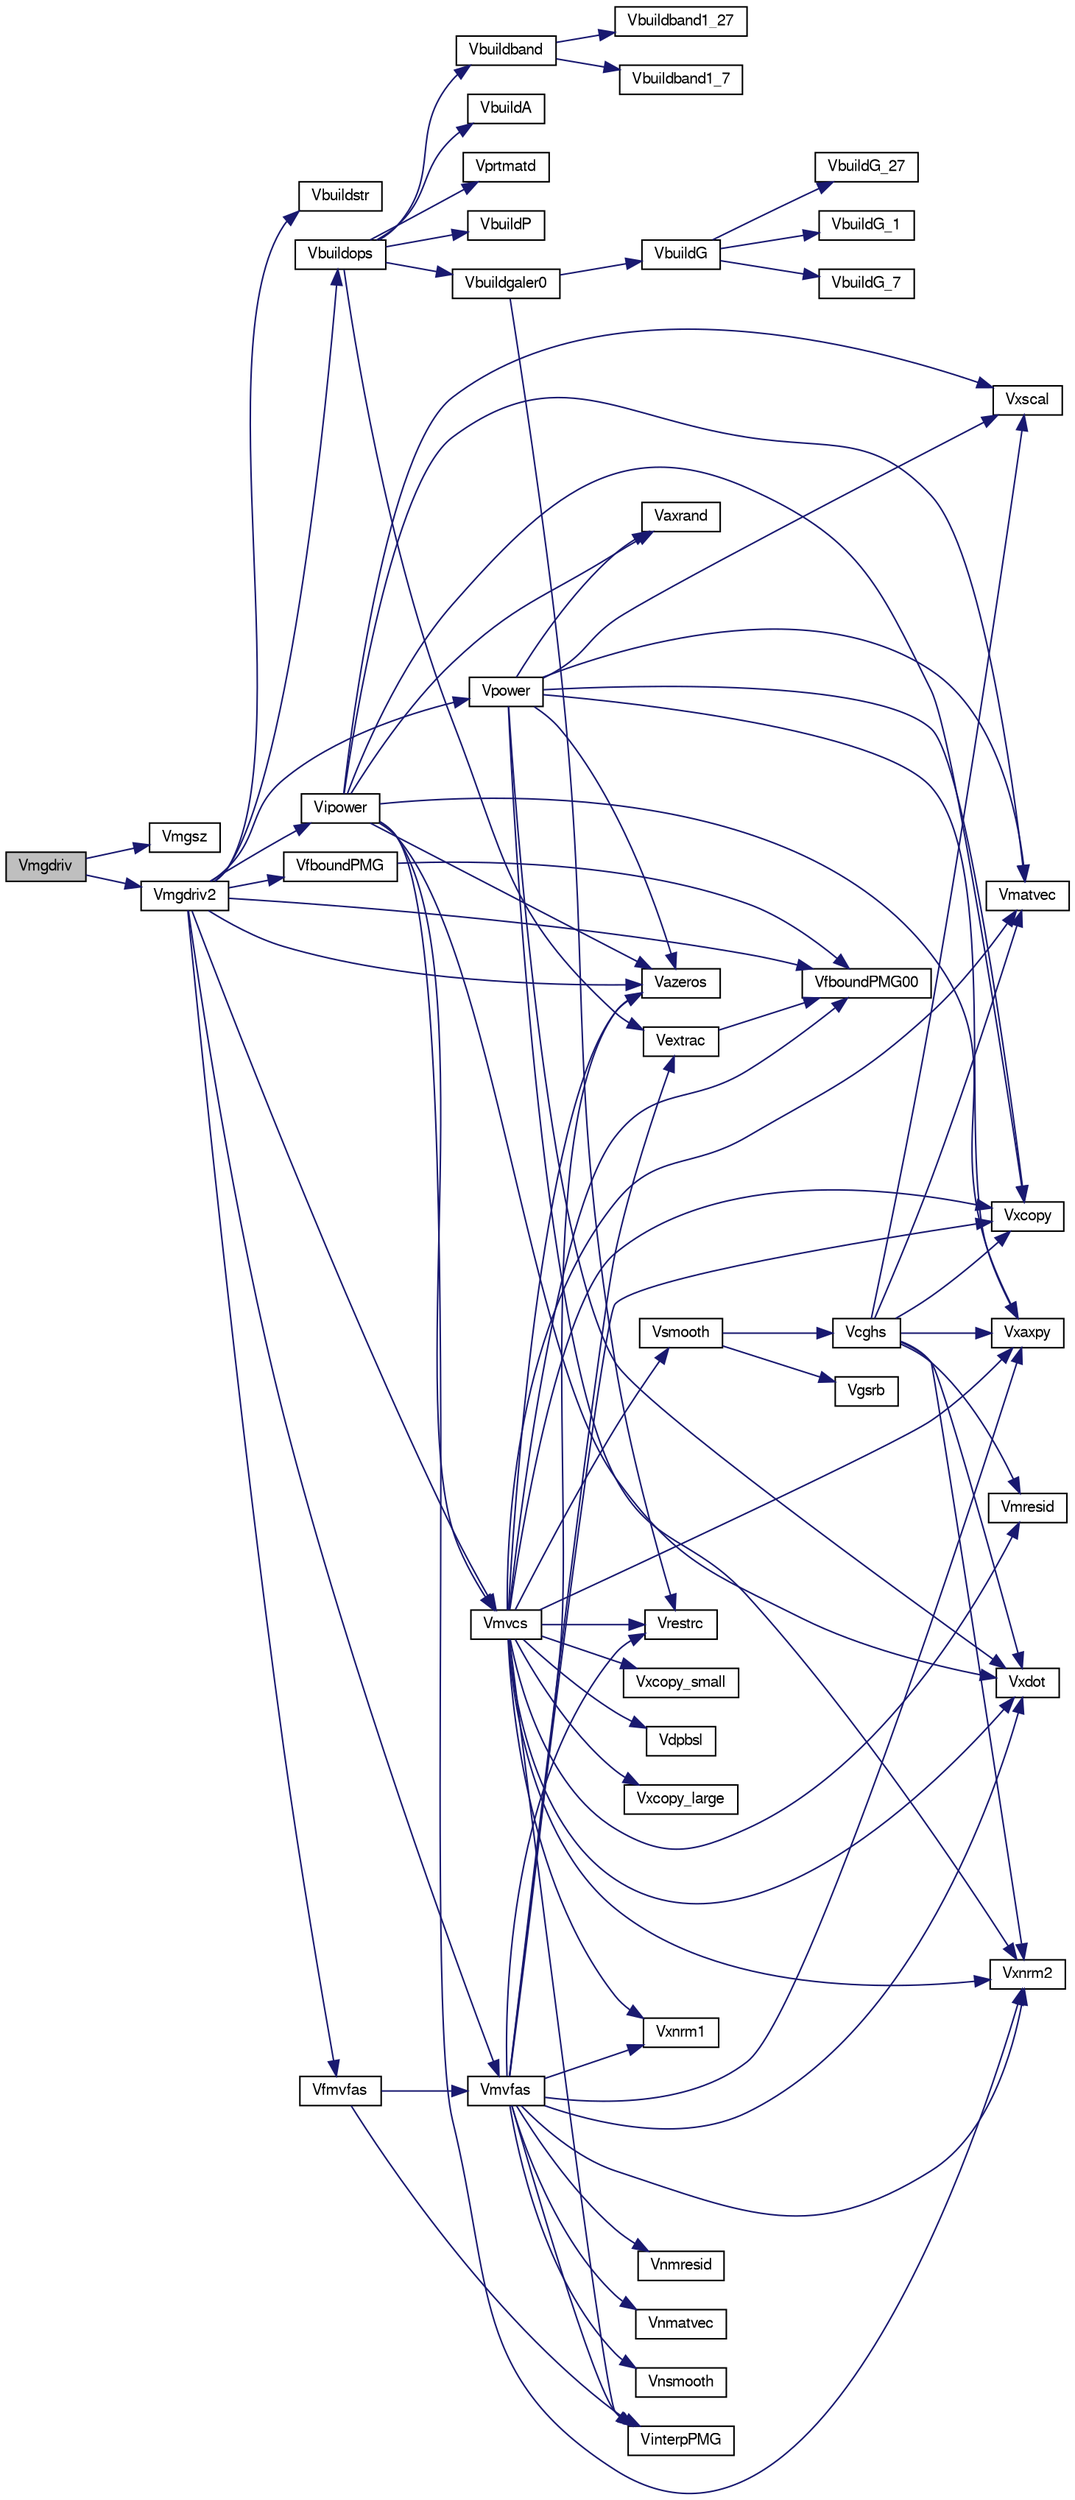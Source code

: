 digraph "Vmgdriv"
{
  edge [fontname="FreeSans",fontsize="10",labelfontname="FreeSans",labelfontsize="10"];
  node [fontname="FreeSans",fontsize="10",shape=record];
  rankdir="LR";
  Node1 [label="Vmgdriv",height=0.2,width=0.4,color="black", fillcolor="grey75", style="filled" fontcolor="black"];
  Node1 -> Node2 [color="midnightblue",fontsize="10",style="solid",fontname="FreeSans"];
  Node2 [label="Vmgsz",height=0.2,width=0.4,color="black", fillcolor="white", style="filled",URL="$group___p_m_g_c.html#ga9d22f2b899f947ef541bb735f8f5de3d",tooltip="This routine computes the required sizes of the real and integer work arrays for the multigrid code..."];
  Node1 -> Node3 [color="midnightblue",fontsize="10",style="solid",fontname="FreeSans"];
  Node3 [label="Vmgdriv2",height=0.2,width=0.4,color="black", fillcolor="white", style="filled",URL="$group___p_m_g_c.html#gadc0ebef4376e1de553e49c2b78fd2eee",tooltip="Solves the pde using the multi-grid method."];
  Node3 -> Node4 [color="midnightblue",fontsize="10",style="solid",fontname="FreeSans"];
  Node4 [label="Vbuildstr",height=0.2,width=0.4,color="black", fillcolor="white", style="filled",URL="$group___p_m_g_c.html#ga81ac80afc08fb27607efdc5c9e97ceaa",tooltip="Build the nexted operator framework in the array iz."];
  Node3 -> Node5 [color="midnightblue",fontsize="10",style="solid",fontname="FreeSans"];
  Node5 [label="Vbuildops",height=0.2,width=0.4,color="black", fillcolor="white", style="filled",URL="$group___p_m_g_c.html#gab676e77a0ea7fd89e6e93fca248831ae",tooltip="Build operators, boundary arrays, modify affine vectors ido==0: do only fine level ido==1: do only co..."];
  Node5 -> Node6 [color="midnightblue",fontsize="10",style="solid",fontname="FreeSans"];
  Node6 [label="VbuildA",height=0.2,width=0.4,color="black", fillcolor="white", style="filled",URL="$group___p_m_g_c.html#ga2bde193d19ed04b9be986456cdc57d17",tooltip="Build the Laplacian."];
  Node5 -> Node7 [color="midnightblue",fontsize="10",style="solid",fontname="FreeSans"];
  Node7 [label="Vprtmatd",height=0.2,width=0.4,color="black", fillcolor="white", style="filled",URL="$group___p_m_g_c.html#ga4bf7ed81bbcfc630677a68ff3ef78570"];
  Node5 -> Node8 [color="midnightblue",fontsize="10",style="solid",fontname="FreeSans"];
  Node8 [label="VbuildP",height=0.2,width=0.4,color="black", fillcolor="white", style="filled",URL="$group___p_m_g_c.html#ga2fa36f52a017ede585d5f2ba4aeeafdc",tooltip="Builds prolongation matrix."];
  Node5 -> Node9 [color="midnightblue",fontsize="10",style="solid",fontname="FreeSans"];
  Node9 [label="Vbuildgaler0",height=0.2,width=0.4,color="black", fillcolor="white", style="filled",URL="$group___p_m_g_c.html#gac3878a7358faf90a4e0e0067f0961a37",tooltip="Form the Galerkin coarse grid system."];
  Node9 -> Node10 [color="midnightblue",fontsize="10",style="solid",fontname="FreeSans"];
  Node10 [label="VbuildG",height=0.2,width=0.4,color="black", fillcolor="white", style="filled",URL="$group___p_m_g_c.html#ga5616c0696f52963ddd4bacb3ff71e8b6",tooltip="Build Galerkin matrix structures."];
  Node10 -> Node11 [color="midnightblue",fontsize="10",style="solid",fontname="FreeSans"];
  Node11 [label="VbuildG_1",height=0.2,width=0.4,color="black", fillcolor="white", style="filled",URL="$group___p_m_g_c.html#ga97822bdb6ab237b4bc4a89fe7647e34f",tooltip="Computes a 27-point galerkin coarse grid matrix from a 1-point (i.e., diagonal) fine grid matrix..."];
  Node10 -> Node12 [color="midnightblue",fontsize="10",style="solid",fontname="FreeSans"];
  Node12 [label="VbuildG_7",height=0.2,width=0.4,color="black", fillcolor="white", style="filled",URL="$group___p_m_g_c.html#ga74cbf02bfd4ffcf36ea4b344ee2ea077",tooltip="Computes a 27-point galerkin coarse grid matrix from a 7-point fine grid matrix."];
  Node10 -> Node13 [color="midnightblue",fontsize="10",style="solid",fontname="FreeSans"];
  Node13 [label="VbuildG_27",height=0.2,width=0.4,color="black", fillcolor="white", style="filled",URL="$group___p_m_g_c.html#ga78287000cb1a0517e4959c910566c828",tooltip="Compute a 27-point galerkin coarse grid matrix from a 27-point fine grid matrix."];
  Node9 -> Node14 [color="midnightblue",fontsize="10",style="solid",fontname="FreeSans"];
  Node14 [label="Vrestrc",height=0.2,width=0.4,color="black", fillcolor="white", style="filled",URL="$group___p_m_g_c.html#gaede4c916a1698890f6fdbda54778d491",tooltip="Apply the restriction operator."];
  Node5 -> Node15 [color="midnightblue",fontsize="10",style="solid",fontname="FreeSans"];
  Node15 [label="Vextrac",height=0.2,width=0.4,color="black", fillcolor="white", style="filled",URL="$group___p_m_g_c.html#gafa446fbf1bb85646b186469db9768ab8",tooltip="Simple injection of a fine grid function into coarse grid."];
  Node15 -> Node16 [color="midnightblue",fontsize="10",style="solid",fontname="FreeSans"];
  Node16 [label="VfboundPMG00",height=0.2,width=0.4,color="black", fillcolor="white", style="filled",URL="$group___p_m_g_c.html#gaa5cd2792bb251ae2ee940d0b7de06a42",tooltip="Initialize a grid function to have a zero boundary value."];
  Node5 -> Node17 [color="midnightblue",fontsize="10",style="solid",fontname="FreeSans"];
  Node17 [label="Vbuildband",height=0.2,width=0.4,color="black", fillcolor="white", style="filled",URL="$group___p_m_g_c.html#ga977a0e4b9b186676462933f4b531ec62",tooltip="Banded matrix builder."];
  Node17 -> Node18 [color="midnightblue",fontsize="10",style="solid",fontname="FreeSans"];
  Node18 [label="Vbuildband1_7",height=0.2,width=0.4,color="black", fillcolor="white", style="filled",URL="$group___p_m_g_c.html#ga01d0f3717c0789ed0dd32393fb43b633",tooltip="Build the operator in banded form given the 7-diagonal form."];
  Node17 -> Node19 [color="midnightblue",fontsize="10",style="solid",fontname="FreeSans"];
  Node19 [label="Vbuildband1_27",height=0.2,width=0.4,color="black", fillcolor="white", style="filled",URL="$group___p_m_g_c.html#gab16d52afd502c461d5d023c02c7d659f",tooltip="Build the operator in banded form given the 27-diagonal form."];
  Node3 -> Node20 [color="midnightblue",fontsize="10",style="solid",fontname="FreeSans"];
  Node20 [label="Vpower",height=0.2,width=0.4,color="black", fillcolor="white", style="filled",URL="$group___p_m_g_c.html#ga12b75e114e465814978a7bf3189cfe54",tooltip="Power methods for eigenvalue estimation."];
  Node20 -> Node21 [color="midnightblue",fontsize="10",style="solid",fontname="FreeSans"];
  Node21 [label="Vaxrand",height=0.2,width=0.4,color="black", fillcolor="white", style="filled",URL="$group___p_m_g_c.html#ga0cc1b42e9c573d4c0b960afda283b0b1",tooltip="Fill grid function with random values, including boundary values."];
  Node20 -> Node22 [color="midnightblue",fontsize="10",style="solid",fontname="FreeSans"];
  Node22 [label="Vazeros",height=0.2,width=0.4,color="black", fillcolor="white", style="filled",URL="$group___p_m_g_c.html#gad9648f5e231786d88b395ba412063c4b",tooltip="Zero out operation for a grid function, including boundary values."];
  Node20 -> Node23 [color="midnightblue",fontsize="10",style="solid",fontname="FreeSans"];
  Node23 [label="Vxnrm2",height=0.2,width=0.4,color="black", fillcolor="white", style="filled",URL="$group___p_m_g_c.html#gac7a7f2c804a247ec8b5aea45058e1d26",tooltip="Norm operation for a grid function with boundary values."];
  Node20 -> Node24 [color="midnightblue",fontsize="10",style="solid",fontname="FreeSans"];
  Node24 [label="Vxscal",height=0.2,width=0.4,color="black", fillcolor="white", style="filled",URL="$group___p_m_g_c.html#ga678a92f4fb3447e6dbbc97bef28e160e",tooltip="Scale operation for a grid function with boundary values."];
  Node20 -> Node25 [color="midnightblue",fontsize="10",style="solid",fontname="FreeSans"];
  Node25 [label="Vmatvec",height=0.2,width=0.4,color="black", fillcolor="white", style="filled",URL="$group___p_m_g_c.html#gacda83144fd9d06e3c62a1687933ba010",tooltip="Matrix-vector multiplication routines."];
  Node20 -> Node26 [color="midnightblue",fontsize="10",style="solid",fontname="FreeSans"];
  Node26 [label="Vxdot",height=0.2,width=0.4,color="black", fillcolor="white", style="filled",URL="$group___p_m_g_c.html#ga3f117cfb2336b1291164ef351dd2bd69",tooltip="Inner product operation for a grid function with boundary values."];
  Node20 -> Node27 [color="midnightblue",fontsize="10",style="solid",fontname="FreeSans"];
  Node27 [label="Vxcopy",height=0.2,width=0.4,color="black", fillcolor="white", style="filled",URL="$group___p_m_g_c.html#ga164408694a926f8f9452144cd688e383",tooltip="A collection of useful low-level routines (timing, etc)."];
  Node20 -> Node28 [color="midnightblue",fontsize="10",style="solid",fontname="FreeSans"];
  Node28 [label="Vxaxpy",height=0.2,width=0.4,color="black", fillcolor="white", style="filled",URL="$group___p_m_g_c.html#gac453601512aae1d82a7bf7c14326f0b6",tooltip="saxpy operation for a grid function with boundary values."];
  Node3 -> Node22 [color="midnightblue",fontsize="10",style="solid",fontname="FreeSans"];
  Node3 -> Node29 [color="midnightblue",fontsize="10",style="solid",fontname="FreeSans"];
  Node29 [label="Vipower",height=0.2,width=0.4,color="black", fillcolor="white", style="filled",URL="$group___p_m_g_c.html#ga216315908e761d09584f0f4a6613132c",tooltip="Standard inverse power method for minimum eigenvalue estimation."];
  Node29 -> Node21 [color="midnightblue",fontsize="10",style="solid",fontname="FreeSans"];
  Node29 -> Node22 [color="midnightblue",fontsize="10",style="solid",fontname="FreeSans"];
  Node29 -> Node23 [color="midnightblue",fontsize="10",style="solid",fontname="FreeSans"];
  Node29 -> Node24 [color="midnightblue",fontsize="10",style="solid",fontname="FreeSans"];
  Node29 -> Node25 [color="midnightblue",fontsize="10",style="solid",fontname="FreeSans"];
  Node29 -> Node26 [color="midnightblue",fontsize="10",style="solid",fontname="FreeSans"];
  Node29 -> Node27 [color="midnightblue",fontsize="10",style="solid",fontname="FreeSans"];
  Node29 -> Node30 [color="midnightblue",fontsize="10",style="solid",fontname="FreeSans"];
  Node30 [label="Vmvcs",height=0.2,width=0.4,color="black", fillcolor="white", style="filled",URL="$group___p_m_g_c.html#gab7f955448bd40d97f3b1b3ac91b9f21c",tooltip="MG helper functions."];
  Node30 -> Node31 [color="midnightblue",fontsize="10",style="solid",fontname="FreeSans"];
  Node31 [label="Vxnrm1",height=0.2,width=0.4,color="black", fillcolor="white", style="filled",URL="$group___p_m_g_c.html#gae89d002951e3c000702b22cc44bc9b3c",tooltip="Norm operation for a grid function with boundary values."];
  Node30 -> Node23 [color="midnightblue",fontsize="10",style="solid",fontname="FreeSans"];
  Node30 -> Node25 [color="midnightblue",fontsize="10",style="solid",fontname="FreeSans"];
  Node30 -> Node26 [color="midnightblue",fontsize="10",style="solid",fontname="FreeSans"];
  Node30 -> Node22 [color="midnightblue",fontsize="10",style="solid",fontname="FreeSans"];
  Node30 -> Node32 [color="midnightblue",fontsize="10",style="solid",fontname="FreeSans"];
  Node32 [label="Vsmooth",height=0.2,width=0.4,color="black", fillcolor="white", style="filled",URL="$group___p_m_g_c.html#ga7f469e5b5661e8c176889cde7bed8175",tooltip="Multigrid smoothing functions."];
  Node32 -> Node33 [color="midnightblue",fontsize="10",style="solid",fontname="FreeSans"];
  Node33 [label="Vgsrb",height=0.2,width=0.4,color="black", fillcolor="white", style="filled",URL="$group___p_m_g_c.html#gaafddbbf81f667f3e155e468d85a89807",tooltip="Guass-Seidel solver."];
  Node32 -> Node34 [color="midnightblue",fontsize="10",style="solid",fontname="FreeSans"];
  Node34 [label="Vcghs",height=0.2,width=0.4,color="black", fillcolor="white", style="filled",URL="$group___p_m_g_c.html#ga371225c13eaf2407b57de0dd4f831ed8",tooltip="A collection of useful low-level routines (timing, etc)."];
  Node34 -> Node35 [color="midnightblue",fontsize="10",style="solid",fontname="FreeSans"];
  Node35 [label="Vmresid",height=0.2,width=0.4,color="black", fillcolor="white", style="filled",URL="$group___p_m_g_c.html#gaaa7843124ee62ccb6d9469363a8cd6a6",tooltip="Break the matrix data-structure into diagonals and then call the residual routine."];
  Node34 -> Node23 [color="midnightblue",fontsize="10",style="solid",fontname="FreeSans"];
  Node34 -> Node26 [color="midnightblue",fontsize="10",style="solid",fontname="FreeSans"];
  Node34 -> Node27 [color="midnightblue",fontsize="10",style="solid",fontname="FreeSans"];
  Node34 -> Node28 [color="midnightblue",fontsize="10",style="solid",fontname="FreeSans"];
  Node34 -> Node24 [color="midnightblue",fontsize="10",style="solid",fontname="FreeSans"];
  Node34 -> Node25 [color="midnightblue",fontsize="10",style="solid",fontname="FreeSans"];
  Node30 -> Node36 [color="midnightblue",fontsize="10",style="solid",fontname="FreeSans"];
  Node36 [label="Vxcopy_small",height=0.2,width=0.4,color="black", fillcolor="white", style="filled",URL="$group___p_m_g_c.html#ga6243a4021fb62c2ca1008c747ff8dd7f",tooltip="Copy operation for a grid function with boundary values. Quite simply copies one 3d matrix to another..."];
  Node30 -> Node37 [color="midnightblue",fontsize="10",style="solid",fontname="FreeSans"];
  Node37 [label="Vdpbsl",height=0.2,width=0.4,color="black", fillcolor="white", style="filled",URL="$group___p_m_g_c.html#ga9183f58be97708e2945a1578d943b283",tooltip="LINPACK interface."];
  Node30 -> Node38 [color="midnightblue",fontsize="10",style="solid",fontname="FreeSans"];
  Node38 [label="Vxcopy_large",height=0.2,width=0.4,color="black", fillcolor="white", style="filled",URL="$group___p_m_g_c.html#gaf2989f16a64132f085943e0cafca0c5d",tooltip="Copy operation for a grid function with boundary values. Quite simply copies one 3d matrix to another..."];
  Node30 -> Node16 [color="midnightblue",fontsize="10",style="solid",fontname="FreeSans"];
  Node30 -> Node35 [color="midnightblue",fontsize="10",style="solid",fontname="FreeSans"];
  Node30 -> Node27 [color="midnightblue",fontsize="10",style="solid",fontname="FreeSans"];
  Node30 -> Node28 [color="midnightblue",fontsize="10",style="solid",fontname="FreeSans"];
  Node30 -> Node14 [color="midnightblue",fontsize="10",style="solid",fontname="FreeSans"];
  Node30 -> Node39 [color="midnightblue",fontsize="10",style="solid",fontname="FreeSans"];
  Node39 [label="VinterpPMG",height=0.2,width=0.4,color="black", fillcolor="white", style="filled",URL="$group___p_m_g_c.html#ga9c1d062d8b452deeffc8e759fdc8f246",tooltip="Apply the prolongation operator."];
  Node29 -> Node28 [color="midnightblue",fontsize="10",style="solid",fontname="FreeSans"];
  Node3 -> Node16 [color="midnightblue",fontsize="10",style="solid",fontname="FreeSans"];
  Node3 -> Node30 [color="midnightblue",fontsize="10",style="solid",fontname="FreeSans"];
  Node3 -> Node40 [color="midnightblue",fontsize="10",style="solid",fontname="FreeSans"];
  Node40 [label="Vmvfas",height=0.2,width=0.4,color="black", fillcolor="white", style="filled",URL="$group___p_m_g_c.html#ga671353778588b9a4c30522ed882a161e",tooltip="Nonlinear multilevel method."];
  Node40 -> Node22 [color="midnightblue",fontsize="10",style="solid",fontname="FreeSans"];
  Node40 -> Node41 [color="midnightblue",fontsize="10",style="solid",fontname="FreeSans"];
  Node41 [label="Vnmresid",height=0.2,width=0.4,color="black", fillcolor="white", style="filled",URL="$group___p_m_g_c.html#gacb2fd32fc0aa12d56b7620ae0a7712e1",tooltip="Break the matrix data-structure into diagonals and then call the residual routine."];
  Node40 -> Node31 [color="midnightblue",fontsize="10",style="solid",fontname="FreeSans"];
  Node40 -> Node23 [color="midnightblue",fontsize="10",style="solid",fontname="FreeSans"];
  Node40 -> Node42 [color="midnightblue",fontsize="10",style="solid",fontname="FreeSans"];
  Node42 [label="Vnmatvec",height=0.2,width=0.4,color="black", fillcolor="white", style="filled",URL="$group___p_m_g_c.html#gafbd34b881d565b9bba4cf515e55519c8",tooltip="Break the matrix data-structure into diagonals and then call the matrix-vector routine."];
  Node40 -> Node26 [color="midnightblue",fontsize="10",style="solid",fontname="FreeSans"];
  Node40 -> Node43 [color="midnightblue",fontsize="10",style="solid",fontname="FreeSans"];
  Node43 [label="Vnsmooth",height=0.2,width=0.4,color="black", fillcolor="white", style="filled",URL="$group___p_m_g_c.html#ga423f66e215b77f2d9e4e0569cf36b9c8",tooltip="call the appropriate non-linear smoothing routine."];
  Node40 -> Node27 [color="midnightblue",fontsize="10",style="solid",fontname="FreeSans"];
  Node40 -> Node28 [color="midnightblue",fontsize="10",style="solid",fontname="FreeSans"];
  Node40 -> Node14 [color="midnightblue",fontsize="10",style="solid",fontname="FreeSans"];
  Node40 -> Node15 [color="midnightblue",fontsize="10",style="solid",fontname="FreeSans"];
  Node40 -> Node39 [color="midnightblue",fontsize="10",style="solid",fontname="FreeSans"];
  Node3 -> Node44 [color="midnightblue",fontsize="10",style="solid",fontname="FreeSans"];
  Node44 [label="Vfmvfas",height=0.2,width=0.4,color="black", fillcolor="white", style="filled",URL="$group___p_m_g_c.html#ga1be3411a48bb33478420cd2757f2ce10",tooltip="Multigrid nonlinear solve iteration routine."];
  Node44 -> Node40 [color="midnightblue",fontsize="10",style="solid",fontname="FreeSans"];
  Node44 -> Node39 [color="midnightblue",fontsize="10",style="solid",fontname="FreeSans"];
  Node3 -> Node45 [color="midnightblue",fontsize="10",style="solid",fontname="FreeSans"];
  Node45 [label="VfboundPMG",height=0.2,width=0.4,color="black", fillcolor="white", style="filled",URL="$group___p_m_g_c.html#ga04aca6300210f7c190bda51d25fe2bd4",tooltip="Initialize a grid function to have a certain boundary value,."];
  Node45 -> Node16 [color="midnightblue",fontsize="10",style="solid",fontname="FreeSans"];
}
